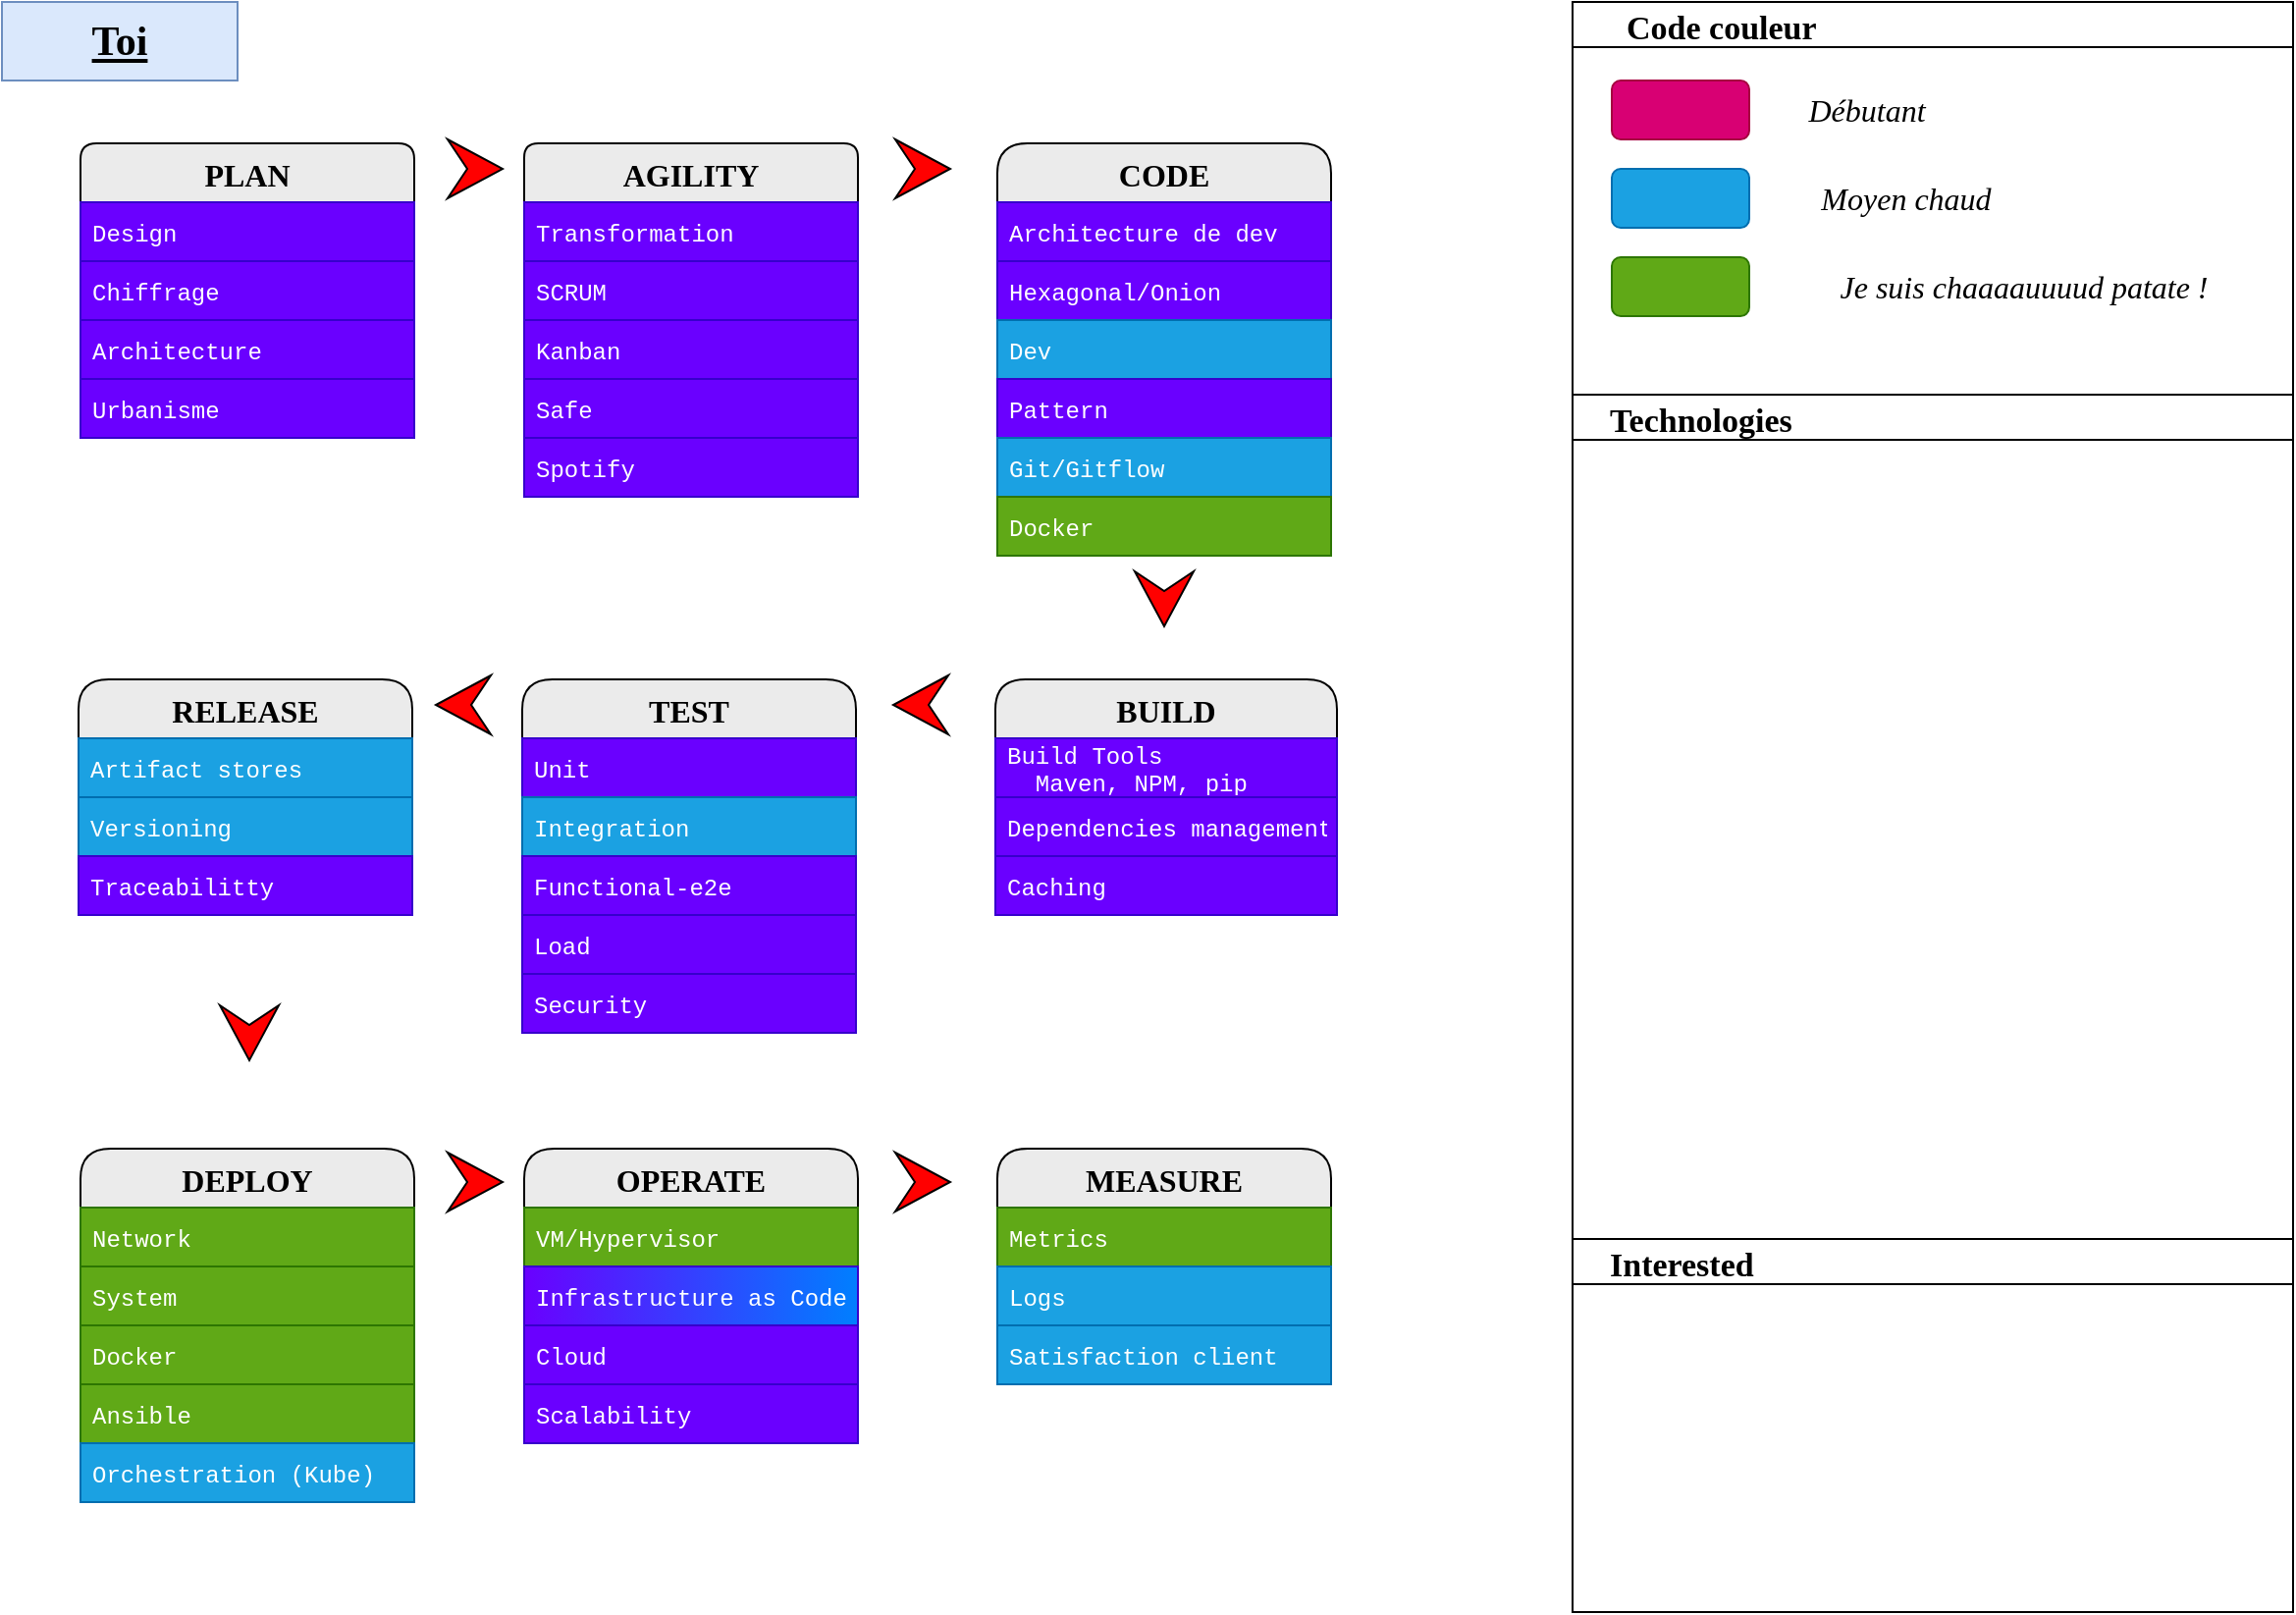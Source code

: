 <mxfile version="24.7.10">
  <diagram id="kMmrc_pHaWpTOWDPX01H" name="Page-1">
    <mxGraphModel dx="1344" dy="780" grid="1" gridSize="10" guides="1" tooltips="1" connect="1" arrows="1" fold="1" page="1" pageScale="1" pageWidth="1169" pageHeight="827" math="0" shadow="0">
      <root>
        <mxCell id="0" />
        <mxCell id="1" parent="0" />
        <mxCell id="ixnwg4KhV-Q-lFp1H0U2-16" value="Toi" style="rounded=0;whiteSpace=wrap;html=1;labelBackgroundColor=none;fontFamily=Verdana;fontSize=21;fillColor=#dae8fc;fontStyle=5;strokeColor=#6c8ebf;" parent="1" vertex="1">
          <mxGeometry width="120" height="40" as="geometry" />
        </mxCell>
        <mxCell id="ixnwg4KhV-Q-lFp1H0U2-1" value="PLAN" style="swimlane;fontStyle=1;childLayout=stackLayout;horizontal=1;startSize=30;horizontalStack=0;resizeParent=1;resizeParentMax=0;resizeLast=0;collapsible=1;marginBottom=0;fontFamily=Comic Sans MS;rounded=1;arcSize=9;labelBackgroundColor=none;fillColor=#EBEBEB;fontSize=16;expand=1;" parent="1" vertex="1">
          <mxGeometry x="40" y="72" width="170" height="150" as="geometry">
            <mxRectangle x="40" y="72" width="170" height="30" as="alternateBounds" />
          </mxGeometry>
        </mxCell>
        <mxCell id="ixnwg4KhV-Q-lFp1H0U2-2" value="Design" style="text;align=left;verticalAlign=middle;spacingLeft=4;spacingRight=4;overflow=hidden;points=[[0,0.5],[1,0.5]];portConstraint=eastwest;rotatable=0;fontFamily=Courier New;fillColor=#6a00ff;fontColor=#ffffff;strokeColor=#3700CC;" parent="ixnwg4KhV-Q-lFp1H0U2-1" vertex="1">
          <mxGeometry y="30" width="170" height="30" as="geometry" />
        </mxCell>
        <mxCell id="ixnwg4KhV-Q-lFp1H0U2-3" value="Chiffrage" style="text;align=left;verticalAlign=middle;spacingLeft=4;spacingRight=4;overflow=hidden;points=[[0,0.5],[1,0.5]];portConstraint=eastwest;rotatable=0;fontFamily=Courier New;fillColor=#6a00ff;fontColor=#ffffff;strokeColor=#3700CC;" parent="ixnwg4KhV-Q-lFp1H0U2-1" vertex="1">
          <mxGeometry y="60" width="170" height="30" as="geometry" />
        </mxCell>
        <mxCell id="ixnwg4KhV-Q-lFp1H0U2-4" value="Architecture" style="text;align=left;verticalAlign=middle;spacingLeft=4;spacingRight=4;overflow=hidden;points=[[0,0.5],[1,0.5]];portConstraint=eastwest;rotatable=0;fontFamily=Courier New;fillColor=#6a00ff;fontColor=#ffffff;strokeColor=#3700CC;" parent="ixnwg4KhV-Q-lFp1H0U2-1" vertex="1">
          <mxGeometry y="90" width="170" height="30" as="geometry" />
        </mxCell>
        <mxCell id="ixnwg4KhV-Q-lFp1H0U2-64" value="Urbanisme" style="text;strokeColor=#3700CC;fillColor=#6a00ff;align=left;verticalAlign=middle;spacingLeft=4;spacingRight=4;overflow=hidden;points=[[0,0.5],[1,0.5]];portConstraint=eastwest;rotatable=0;fontFamily=Courier New;fontColor=#ffffff;" parent="ixnwg4KhV-Q-lFp1H0U2-1" vertex="1">
          <mxGeometry y="120" width="170" height="30" as="geometry" />
        </mxCell>
        <mxCell id="ixnwg4KhV-Q-lFp1H0U2-8" value="AGILITY" style="swimlane;fontStyle=1;childLayout=stackLayout;horizontal=1;startSize=30;horizontalStack=0;resizeParent=1;resizeParentMax=0;resizeLast=0;collapsible=1;marginBottom=0;fontFamily=Comic Sans MS;rounded=1;arcSize=8;labelBackgroundColor=none;fillColor=#EBEBEB;fontSize=16;" parent="1" vertex="1">
          <mxGeometry x="266" y="72" width="170" height="180" as="geometry">
            <mxRectangle x="266" y="72" width="170" height="30" as="alternateBounds" />
          </mxGeometry>
        </mxCell>
        <mxCell id="ixnwg4KhV-Q-lFp1H0U2-9" value="Transformation" style="text;align=left;verticalAlign=middle;spacingLeft=4;spacingRight=4;overflow=hidden;points=[[0,0.5],[1,0.5]];portConstraint=eastwest;rotatable=0;fontFamily=Courier New;fillColor=#6a00ff;fontColor=#ffffff;strokeColor=#3700CC;" parent="ixnwg4KhV-Q-lFp1H0U2-8" vertex="1">
          <mxGeometry y="30" width="170" height="30" as="geometry" />
        </mxCell>
        <mxCell id="ixnwg4KhV-Q-lFp1H0U2-10" value="SCRUM" style="text;strokeColor=#3700CC;fillColor=#6a00ff;align=left;verticalAlign=middle;spacingLeft=4;spacingRight=4;overflow=hidden;points=[[0,0.5],[1,0.5]];portConstraint=eastwest;rotatable=0;fontFamily=Courier New;fontColor=#ffffff;" parent="ixnwg4KhV-Q-lFp1H0U2-8" vertex="1">
          <mxGeometry y="60" width="170" height="30" as="geometry" />
        </mxCell>
        <mxCell id="ixnwg4KhV-Q-lFp1H0U2-11" value="Kanban" style="text;strokeColor=#3700CC;fillColor=#6a00ff;align=left;verticalAlign=middle;spacingLeft=4;spacingRight=4;overflow=hidden;points=[[0,0.5],[1,0.5]];portConstraint=eastwest;rotatable=0;fontFamily=Courier New;fontColor=#ffffff;" parent="ixnwg4KhV-Q-lFp1H0U2-8" vertex="1">
          <mxGeometry y="90" width="170" height="30" as="geometry" />
        </mxCell>
        <mxCell id="9jRTiIgXsqKNJMJhj4nr-1" value="Safe" style="text;strokeColor=#3700CC;fillColor=#6a00ff;align=left;verticalAlign=middle;spacingLeft=4;spacingRight=4;overflow=hidden;points=[[0,0.5],[1,0.5]];portConstraint=eastwest;rotatable=0;fontFamily=Courier New;fontColor=#ffffff;" parent="ixnwg4KhV-Q-lFp1H0U2-8" vertex="1">
          <mxGeometry y="120" width="170" height="30" as="geometry" />
        </mxCell>
        <mxCell id="9jRTiIgXsqKNJMJhj4nr-2" value="Spotify" style="text;strokeColor=#3700CC;fillColor=#6a00ff;align=left;verticalAlign=middle;spacingLeft=4;spacingRight=4;overflow=hidden;points=[[0,0.5],[1,0.5]];portConstraint=eastwest;rotatable=0;fontFamily=Courier New;fontColor=#ffffff;" parent="ixnwg4KhV-Q-lFp1H0U2-8" vertex="1">
          <mxGeometry y="150" width="170" height="30" as="geometry" />
        </mxCell>
        <mxCell id="ixnwg4KhV-Q-lFp1H0U2-12" value="CODE" style="swimlane;fontStyle=1;childLayout=stackLayout;horizontal=1;startSize=30;horizontalStack=0;resizeParent=1;resizeParentMax=0;resizeLast=0;collapsible=1;marginBottom=0;fontFamily=Comic Sans MS;rounded=1;arcSize=17;labelBackgroundColor=none;fillColor=#EBEBEB;fontSize=16;" parent="1" vertex="1">
          <mxGeometry x="507" y="72" width="170" height="210" as="geometry">
            <mxRectangle x="507" y="72" width="170" height="30" as="alternateBounds" />
          </mxGeometry>
        </mxCell>
        <mxCell id="ixnwg4KhV-Q-lFp1H0U2-13" value="Architecture de dev" style="text;align=left;verticalAlign=middle;spacingLeft=4;spacingRight=4;overflow=hidden;points=[[0,0.5],[1,0.5]];portConstraint=eastwest;rotatable=0;fontFamily=Courier New;fillColor=#6a00ff;fontColor=#ffffff;strokeColor=#3700CC;" parent="ixnwg4KhV-Q-lFp1H0U2-12" vertex="1">
          <mxGeometry y="30" width="170" height="30" as="geometry" />
        </mxCell>
        <mxCell id="ixnwg4KhV-Q-lFp1H0U2-14" value="Hexagonal/Onion" style="text;strokeColor=#3700CC;fillColor=#6a00ff;align=left;verticalAlign=middle;spacingLeft=4;spacingRight=4;overflow=hidden;points=[[0,0.5],[1,0.5]];portConstraint=eastwest;rotatable=0;fontFamily=Courier New;fontColor=#ffffff;" parent="ixnwg4KhV-Q-lFp1H0U2-12" vertex="1">
          <mxGeometry y="60" width="170" height="30" as="geometry" />
        </mxCell>
        <mxCell id="ixnwg4KhV-Q-lFp1H0U2-15" value="Dev" style="text;strokeColor=#006EAF;fillColor=#1ba1e2;align=left;verticalAlign=middle;spacingLeft=4;spacingRight=4;overflow=hidden;points=[[0,0.5],[1,0.5]];portConstraint=eastwest;rotatable=0;fontFamily=Courier New;fontColor=#ffffff;" parent="ixnwg4KhV-Q-lFp1H0U2-12" vertex="1">
          <mxGeometry y="90" width="170" height="30" as="geometry" />
        </mxCell>
        <mxCell id="9jRTiIgXsqKNJMJhj4nr-3" value="Pattern" style="text;strokeColor=#3700CC;fillColor=#6a00ff;align=left;verticalAlign=middle;spacingLeft=4;spacingRight=4;overflow=hidden;points=[[0,0.5],[1,0.5]];portConstraint=eastwest;rotatable=0;fontFamily=Courier New;fontColor=#ffffff;" parent="ixnwg4KhV-Q-lFp1H0U2-12" vertex="1">
          <mxGeometry y="120" width="170" height="30" as="geometry" />
        </mxCell>
        <mxCell id="9jRTiIgXsqKNJMJhj4nr-4" value="Git/Gitflow" style="text;strokeColor=#006EAF;fillColor=#1ba1e2;align=left;verticalAlign=middle;spacingLeft=4;spacingRight=4;overflow=hidden;points=[[0,0.5],[1,0.5]];portConstraint=eastwest;rotatable=0;fontFamily=Courier New;fontColor=#ffffff;" parent="ixnwg4KhV-Q-lFp1H0U2-12" vertex="1">
          <mxGeometry y="150" width="170" height="30" as="geometry" />
        </mxCell>
        <mxCell id="9jRTiIgXsqKNJMJhj4nr-5" value="Docker" style="text;strokeColor=#2D7600;fillColor=#60a917;align=left;verticalAlign=middle;spacingLeft=4;spacingRight=4;overflow=hidden;points=[[0,0.5],[1,0.5]];portConstraint=eastwest;rotatable=0;fontFamily=Courier New;fontColor=#ffffff;" parent="ixnwg4KhV-Q-lFp1H0U2-12" vertex="1">
          <mxGeometry y="180" width="170" height="30" as="geometry" />
        </mxCell>
        <mxCell id="ixnwg4KhV-Q-lFp1H0U2-27" value="" style="html=1;shadow=0;dashed=0;align=center;verticalAlign=middle;shape=mxgraph.arrows2.arrow;dy=0;dx=30;notch=10;rounded=1;labelBackgroundColor=#FF0000;sketch=0;fontFamily=Verdana;fontSize=21;fontColor=#FF0000;fillColor=#FF0000;" parent="1" vertex="1">
          <mxGeometry x="227" y="70" width="28" height="30" as="geometry" />
        </mxCell>
        <mxCell id="ixnwg4KhV-Q-lFp1H0U2-29" value="" style="html=1;shadow=0;dashed=0;align=center;verticalAlign=middle;shape=mxgraph.arrows2.arrow;dy=0;dx=30;notch=10;rounded=1;labelBackgroundColor=#FF0000;sketch=0;fontFamily=Verdana;fontSize=21;fontColor=#FF0000;fillColor=#FF0000;" parent="1" vertex="1">
          <mxGeometry x="455" y="70" width="28" height="30" as="geometry" />
        </mxCell>
        <mxCell id="ixnwg4KhV-Q-lFp1H0U2-30" value="RELEASE" style="swimlane;fontStyle=1;childLayout=stackLayout;horizontal=1;startSize=30;horizontalStack=0;resizeParent=1;resizeParentMax=0;resizeLast=0;collapsible=1;marginBottom=0;fontFamily=Comic Sans MS;rounded=1;arcSize=17;labelBackgroundColor=none;fillColor=#EBEBEB;fontSize=16;" parent="1" vertex="1">
          <mxGeometry x="39" y="345" width="170" height="120" as="geometry">
            <mxRectangle x="39" y="345" width="170" height="30" as="alternateBounds" />
          </mxGeometry>
        </mxCell>
        <mxCell id="ixnwg4KhV-Q-lFp1H0U2-31" value="Artifact stores" style="text;align=left;verticalAlign=middle;spacingLeft=4;spacingRight=4;overflow=hidden;points=[[0,0.5],[1,0.5]];portConstraint=eastwest;rotatable=0;fontFamily=Courier New;fillColor=#1ba1e2;fontColor=#ffffff;strokeColor=#006EAF;" parent="ixnwg4KhV-Q-lFp1H0U2-30" vertex="1">
          <mxGeometry y="30" width="170" height="30" as="geometry" />
        </mxCell>
        <mxCell id="ixnwg4KhV-Q-lFp1H0U2-32" value="Versioning" style="text;strokeColor=#006EAF;fillColor=#1ba1e2;align=left;verticalAlign=middle;spacingLeft=4;spacingRight=4;overflow=hidden;points=[[0,0.5],[1,0.5]];portConstraint=eastwest;rotatable=0;fontFamily=Courier New;fontColor=#ffffff;" parent="ixnwg4KhV-Q-lFp1H0U2-30" vertex="1">
          <mxGeometry y="60" width="170" height="30" as="geometry" />
        </mxCell>
        <mxCell id="ixnwg4KhV-Q-lFp1H0U2-33" value="Traceabilitty" style="text;strokeColor=#3700CC;fillColor=#6a00ff;align=left;verticalAlign=middle;spacingLeft=4;spacingRight=4;overflow=hidden;points=[[0,0.5],[1,0.5]];portConstraint=eastwest;rotatable=0;fontFamily=Courier New;fontColor=#ffffff;" parent="ixnwg4KhV-Q-lFp1H0U2-30" vertex="1">
          <mxGeometry y="90" width="170" height="30" as="geometry" />
        </mxCell>
        <mxCell id="ixnwg4KhV-Q-lFp1H0U2-34" value="TEST" style="swimlane;fontStyle=1;childLayout=stackLayout;horizontal=1;startSize=30;horizontalStack=0;resizeParent=1;resizeParentMax=0;resizeLast=0;collapsible=1;marginBottom=0;fontFamily=Comic Sans MS;rounded=1;arcSize=17;labelBackgroundColor=none;fillColor=#EBEBEB;fontSize=16;" parent="1" vertex="1">
          <mxGeometry x="265" y="345" width="170" height="180" as="geometry">
            <mxRectangle x="265" y="345" width="170" height="30" as="alternateBounds" />
          </mxGeometry>
        </mxCell>
        <mxCell id="ixnwg4KhV-Q-lFp1H0U2-35" value="Unit" style="text;align=left;verticalAlign=middle;spacingLeft=4;spacingRight=4;overflow=hidden;points=[[0,0.5],[1,0.5]];portConstraint=eastwest;rotatable=0;fontFamily=Courier New;fillColor=#6a00ff;fontColor=#ffffff;strokeColor=#3700CC;" parent="ixnwg4KhV-Q-lFp1H0U2-34" vertex="1">
          <mxGeometry y="30" width="170" height="30" as="geometry" />
        </mxCell>
        <mxCell id="ixnwg4KhV-Q-lFp1H0U2-36" value="Integration" style="text;strokeColor=#006EAF;fillColor=#1ba1e2;align=left;verticalAlign=middle;spacingLeft=4;spacingRight=4;overflow=hidden;points=[[0,0.5],[1,0.5]];portConstraint=eastwest;rotatable=0;fontFamily=Courier New;fontColor=#ffffff;" parent="ixnwg4KhV-Q-lFp1H0U2-34" vertex="1">
          <mxGeometry y="60" width="170" height="30" as="geometry" />
        </mxCell>
        <mxCell id="ixnwg4KhV-Q-lFp1H0U2-37" value="Functional-e2e" style="text;strokeColor=#3700CC;fillColor=#6a00ff;align=left;verticalAlign=middle;spacingLeft=4;spacingRight=4;overflow=hidden;points=[[0,0.5],[1,0.5]];portConstraint=eastwest;rotatable=0;fontFamily=Courier New;fontColor=#ffffff;" parent="ixnwg4KhV-Q-lFp1H0U2-34" vertex="1">
          <mxGeometry y="90" width="170" height="30" as="geometry" />
        </mxCell>
        <mxCell id="9jRTiIgXsqKNJMJhj4nr-6" value="Load" style="text;strokeColor=#3700CC;fillColor=#6a00ff;align=left;verticalAlign=middle;spacingLeft=4;spacingRight=4;overflow=hidden;points=[[0,0.5],[1,0.5]];portConstraint=eastwest;rotatable=0;fontFamily=Courier New;fontColor=#ffffff;" parent="ixnwg4KhV-Q-lFp1H0U2-34" vertex="1">
          <mxGeometry y="120" width="170" height="30" as="geometry" />
        </mxCell>
        <mxCell id="9jRTiIgXsqKNJMJhj4nr-7" value="Security" style="text;strokeColor=#3700CC;fillColor=#6a00ff;align=left;verticalAlign=middle;spacingLeft=4;spacingRight=4;overflow=hidden;points=[[0,0.5],[1,0.5]];portConstraint=eastwest;rotatable=0;fontFamily=Courier New;fontColor=#ffffff;" parent="ixnwg4KhV-Q-lFp1H0U2-34" vertex="1">
          <mxGeometry y="150" width="170" height="30" as="geometry" />
        </mxCell>
        <mxCell id="ixnwg4KhV-Q-lFp1H0U2-38" value="BUILD" style="swimlane;fontStyle=1;childLayout=stackLayout;horizontal=1;startSize=30;horizontalStack=0;resizeParent=1;resizeParentMax=0;resizeLast=0;collapsible=1;marginBottom=0;fontFamily=Comic Sans MS;rounded=1;arcSize=17;labelBackgroundColor=none;fillColor=#EBEBEB;fontSize=16;" parent="1" vertex="1">
          <mxGeometry x="506" y="345" width="174" height="120" as="geometry">
            <mxRectangle x="506" y="345" width="170" height="30" as="alternateBounds" />
          </mxGeometry>
        </mxCell>
        <mxCell id="ixnwg4KhV-Q-lFp1H0U2-39" value="Build Tools&#xa;  Maven, NPM, pip" style="text;align=left;verticalAlign=middle;spacingLeft=4;spacingRight=4;overflow=hidden;points=[[0,0.5],[1,0.5]];portConstraint=eastwest;rotatable=0;fontFamily=Courier New;fillColor=#6a00ff;fontColor=#ffffff;strokeColor=#3700CC;" parent="ixnwg4KhV-Q-lFp1H0U2-38" vertex="1">
          <mxGeometry y="30" width="174" height="30" as="geometry" />
        </mxCell>
        <mxCell id="ixnwg4KhV-Q-lFp1H0U2-40" value="Dependencies management" style="text;strokeColor=#3700CC;fillColor=#6a00ff;align=left;verticalAlign=middle;spacingLeft=4;spacingRight=4;overflow=hidden;points=[[0,0.5],[1,0.5]];portConstraint=eastwest;rotatable=0;fontFamily=Courier New;fontColor=#ffffff;" parent="ixnwg4KhV-Q-lFp1H0U2-38" vertex="1">
          <mxGeometry y="60" width="174" height="30" as="geometry" />
        </mxCell>
        <mxCell id="ixnwg4KhV-Q-lFp1H0U2-41" value="Caching" style="text;strokeColor=#3700CC;fillColor=#6a00ff;align=left;verticalAlign=middle;spacingLeft=4;spacingRight=4;overflow=hidden;points=[[0,0.5],[1,0.5]];portConstraint=eastwest;rotatable=0;fontFamily=Courier New;fontColor=#ffffff;" parent="ixnwg4KhV-Q-lFp1H0U2-38" vertex="1">
          <mxGeometry y="90" width="174" height="30" as="geometry" />
        </mxCell>
        <mxCell id="ixnwg4KhV-Q-lFp1H0U2-42" value="DEPLOY" style="swimlane;fontStyle=1;childLayout=stackLayout;horizontal=1;startSize=30;horizontalStack=0;resizeParent=1;resizeParentMax=0;resizeLast=0;collapsible=1;marginBottom=0;fontFamily=Comic Sans MS;rounded=1;arcSize=17;labelBackgroundColor=none;fillColor=#EBEBEB;fontSize=16;" parent="1" vertex="1">
          <mxGeometry x="40" y="584" width="170" height="180" as="geometry">
            <mxRectangle x="40" y="584" width="170" height="30" as="alternateBounds" />
          </mxGeometry>
        </mxCell>
        <mxCell id="ixnwg4KhV-Q-lFp1H0U2-43" value="Network" style="text;align=left;verticalAlign=middle;spacingLeft=4;spacingRight=4;overflow=hidden;points=[[0,0.5],[1,0.5]];portConstraint=eastwest;rotatable=0;fontFamily=Courier New;fillColor=#60a917;fontColor=#ffffff;strokeColor=#2D7600;" parent="ixnwg4KhV-Q-lFp1H0U2-42" vertex="1">
          <mxGeometry y="30" width="170" height="30" as="geometry" />
        </mxCell>
        <mxCell id="ixnwg4KhV-Q-lFp1H0U2-44" value="System" style="text;strokeColor=#2D7600;fillColor=#60a917;align=left;verticalAlign=middle;spacingLeft=4;spacingRight=4;overflow=hidden;points=[[0,0.5],[1,0.5]];portConstraint=eastwest;rotatable=0;fontFamily=Courier New;fontColor=#ffffff;" parent="ixnwg4KhV-Q-lFp1H0U2-42" vertex="1">
          <mxGeometry y="60" width="170" height="30" as="geometry" />
        </mxCell>
        <mxCell id="ixnwg4KhV-Q-lFp1H0U2-45" value="Docker" style="text;strokeColor=#2D7600;fillColor=#60a917;align=left;verticalAlign=middle;spacingLeft=4;spacingRight=4;overflow=hidden;points=[[0,0.5],[1,0.5]];portConstraint=eastwest;rotatable=0;fontFamily=Courier New;fontColor=#ffffff;" parent="ixnwg4KhV-Q-lFp1H0U2-42" vertex="1">
          <mxGeometry y="90" width="170" height="30" as="geometry" />
        </mxCell>
        <mxCell id="9jRTiIgXsqKNJMJhj4nr-9" value="Ansible" style="text;strokeColor=#2D7600;fillColor=#60a917;align=left;verticalAlign=middle;spacingLeft=4;spacingRight=4;overflow=hidden;points=[[0,0.5],[1,0.5]];portConstraint=eastwest;rotatable=0;fontFamily=Courier New;fontColor=#ffffff;" parent="ixnwg4KhV-Q-lFp1H0U2-42" vertex="1">
          <mxGeometry y="120" width="170" height="30" as="geometry" />
        </mxCell>
        <mxCell id="9jRTiIgXsqKNJMJhj4nr-10" value="Orchestration (Kube)" style="text;strokeColor=#006EAF;fillColor=#1ba1e2;align=left;verticalAlign=middle;spacingLeft=4;spacingRight=4;overflow=hidden;points=[[0,0.5],[1,0.5]];portConstraint=eastwest;rotatable=0;fontFamily=Courier New;fontColor=#ffffff;" parent="ixnwg4KhV-Q-lFp1H0U2-42" vertex="1">
          <mxGeometry y="150" width="170" height="30" as="geometry" />
        </mxCell>
        <mxCell id="ixnwg4KhV-Q-lFp1H0U2-46" value="OPERATE" style="swimlane;fontStyle=1;childLayout=stackLayout;horizontal=1;startSize=30;horizontalStack=0;resizeParent=1;resizeParentMax=0;resizeLast=0;collapsible=1;marginBottom=0;fontFamily=Comic Sans MS;rounded=1;arcSize=17;labelBackgroundColor=none;fillColor=#EBEBEB;fontSize=16;" parent="1" vertex="1">
          <mxGeometry x="266" y="584" width="170" height="150" as="geometry">
            <mxRectangle x="266" y="584" width="170" height="30" as="alternateBounds" />
          </mxGeometry>
        </mxCell>
        <mxCell id="ixnwg4KhV-Q-lFp1H0U2-47" value="VM/Hypervisor" style="text;align=left;verticalAlign=middle;spacingLeft=4;spacingRight=4;overflow=hidden;points=[[0,0.5],[1,0.5]];portConstraint=eastwest;rotatable=0;fontFamily=Courier New;fillColor=#60a917;fontColor=#ffffff;strokeColor=#2D7600;" parent="ixnwg4KhV-Q-lFp1H0U2-46" vertex="1">
          <mxGeometry y="30" width="170" height="30" as="geometry" />
        </mxCell>
        <mxCell id="ixnwg4KhV-Q-lFp1H0U2-48" value="Infrastructure as Code" style="text;strokeColor=#3700CC;fillColor=#6a00ff;align=left;verticalAlign=middle;spacingLeft=4;spacingRight=4;overflow=hidden;points=[[0,0.5],[1,0.5]];portConstraint=eastwest;rotatable=0;fontFamily=Courier New;fontColor=#ffffff;gradientColor=#007FFF;gradientDirection=east;" parent="ixnwg4KhV-Q-lFp1H0U2-46" vertex="1">
          <mxGeometry y="60" width="170" height="30" as="geometry" />
        </mxCell>
        <mxCell id="ixnwg4KhV-Q-lFp1H0U2-49" value="Cloud" style="text;strokeColor=#3700CC;fillColor=#6a00ff;align=left;verticalAlign=middle;spacingLeft=4;spacingRight=4;overflow=hidden;points=[[0,0.5],[1,0.5]];portConstraint=eastwest;rotatable=0;fontFamily=Courier New;fontColor=#ffffff;" parent="ixnwg4KhV-Q-lFp1H0U2-46" vertex="1">
          <mxGeometry y="90" width="170" height="30" as="geometry" />
        </mxCell>
        <mxCell id="9jRTiIgXsqKNJMJhj4nr-11" value="Scalability" style="text;strokeColor=#3700CC;fillColor=#6a00ff;align=left;verticalAlign=middle;spacingLeft=4;spacingRight=4;overflow=hidden;points=[[0,0.5],[1,0.5]];portConstraint=eastwest;rotatable=0;fontFamily=Courier New;fontColor=#ffffff;" parent="ixnwg4KhV-Q-lFp1H0U2-46" vertex="1">
          <mxGeometry y="120" width="170" height="30" as="geometry" />
        </mxCell>
        <mxCell id="ixnwg4KhV-Q-lFp1H0U2-50" value="MEASURE" style="swimlane;fontStyle=1;childLayout=stackLayout;horizontal=1;startSize=30;horizontalStack=0;resizeParent=1;resizeParentMax=0;resizeLast=0;collapsible=1;marginBottom=0;fontFamily=Comic Sans MS;rounded=1;arcSize=17;labelBackgroundColor=none;fillColor=#EBEBEB;fontSize=16;" parent="1" vertex="1">
          <mxGeometry x="507" y="584" width="170" height="120" as="geometry">
            <mxRectangle x="507" y="584" width="170" height="30" as="alternateBounds" />
          </mxGeometry>
        </mxCell>
        <mxCell id="ixnwg4KhV-Q-lFp1H0U2-51" value="Metrics" style="text;align=left;verticalAlign=middle;spacingLeft=4;spacingRight=4;overflow=hidden;points=[[0,0.5],[1,0.5]];portConstraint=eastwest;rotatable=0;fontFamily=Courier New;fillColor=#60a917;fontColor=#ffffff;strokeColor=#2D7600;" parent="ixnwg4KhV-Q-lFp1H0U2-50" vertex="1">
          <mxGeometry y="30" width="170" height="30" as="geometry" />
        </mxCell>
        <mxCell id="ixnwg4KhV-Q-lFp1H0U2-52" value="Logs" style="text;strokeColor=#006EAF;fillColor=#1ba1e2;align=left;verticalAlign=middle;spacingLeft=4;spacingRight=4;overflow=hidden;points=[[0,0.5],[1,0.5]];portConstraint=eastwest;rotatable=0;fontFamily=Courier New;fontColor=#ffffff;" parent="ixnwg4KhV-Q-lFp1H0U2-50" vertex="1">
          <mxGeometry y="60" width="170" height="30" as="geometry" />
        </mxCell>
        <mxCell id="ixnwg4KhV-Q-lFp1H0U2-53" value="Satisfaction client" style="text;strokeColor=#006EAF;fillColor=#1ba1e2;align=left;verticalAlign=middle;spacingLeft=4;spacingRight=4;overflow=hidden;points=[[0,0.5],[1,0.5]];portConstraint=eastwest;rotatable=0;fontFamily=Courier New;fontColor=#ffffff;" parent="ixnwg4KhV-Q-lFp1H0U2-50" vertex="1">
          <mxGeometry y="90" width="170" height="30" as="geometry" />
        </mxCell>
        <mxCell id="ixnwg4KhV-Q-lFp1H0U2-54" value="" style="html=1;shadow=0;dashed=0;align=center;verticalAlign=middle;shape=mxgraph.arrows2.arrow;dy=0;dx=30;notch=10;rounded=1;labelBackgroundColor=#FF0000;sketch=0;fontFamily=Verdana;fontSize=21;fontColor=#FF0000;fillColor=#FF0000;" parent="1" vertex="1">
          <mxGeometry x="227" y="586" width="28" height="30" as="geometry" />
        </mxCell>
        <mxCell id="ixnwg4KhV-Q-lFp1H0U2-55" value="" style="html=1;shadow=0;dashed=0;align=center;verticalAlign=middle;shape=mxgraph.arrows2.arrow;dy=0;dx=30;notch=10;rounded=1;labelBackgroundColor=#FF0000;sketch=0;fontFamily=Verdana;fontSize=21;fontColor=#FF0000;fillColor=#FF0000;" parent="1" vertex="1">
          <mxGeometry x="455" y="586" width="28" height="30" as="geometry" />
        </mxCell>
        <mxCell id="ixnwg4KhV-Q-lFp1H0U2-56" value="" style="html=1;shadow=0;dashed=0;align=center;verticalAlign=middle;shape=mxgraph.arrows2.arrow;dy=0;dx=30;notch=10;rounded=1;labelBackgroundColor=#FF0000;sketch=0;fontFamily=Verdana;fontSize=21;fontColor=#FF0000;fillColor=#FF0000;flipH=1;" parent="1" vertex="1">
          <mxGeometry x="454" y="343" width="28" height="30" as="geometry" />
        </mxCell>
        <mxCell id="ixnwg4KhV-Q-lFp1H0U2-57" value="" style="html=1;shadow=0;dashed=0;align=center;verticalAlign=middle;shape=mxgraph.arrows2.arrow;dy=0;dx=30;notch=10;rounded=1;labelBackgroundColor=#FF0000;sketch=0;fontFamily=Verdana;fontSize=21;fontColor=#FF0000;fillColor=#FF0000;flipH=1;" parent="1" vertex="1">
          <mxGeometry x="221" y="343" width="28" height="30" as="geometry" />
        </mxCell>
        <mxCell id="ixnwg4KhV-Q-lFp1H0U2-58" value="" style="html=1;shadow=0;dashed=0;align=center;verticalAlign=middle;shape=mxgraph.arrows2.arrow;dy=0;dx=30;notch=10;rounded=1;labelBackgroundColor=#FF0000;sketch=0;fontFamily=Verdana;fontSize=21;fontColor=#FF0000;fillColor=#FF0000;direction=south;" parent="1" vertex="1">
          <mxGeometry x="577" y="290" width="30" height="28" as="geometry" />
        </mxCell>
        <mxCell id="ixnwg4KhV-Q-lFp1H0U2-59" value="" style="html=1;shadow=0;dashed=0;align=center;verticalAlign=middle;shape=mxgraph.arrows2.arrow;dy=0;dx=30;notch=10;rounded=1;labelBackgroundColor=#FF0000;sketch=0;fontFamily=Verdana;fontSize=21;fontColor=#FF0000;fillColor=#FF0000;direction=south;" parent="1" vertex="1">
          <mxGeometry x="111" y="511" width="30" height="28" as="geometry" />
        </mxCell>
        <mxCell id="ixnwg4KhV-Q-lFp1H0U2-61" value="      Code couleur" style="swimlane;rounded=0;labelBackgroundColor=none;sketch=0;fontFamily=Verdana;fontSize=17;fontColor=#000000;fillColor=none;align=left;" parent="1" vertex="1">
          <mxGeometry x="800" width="367" height="200" as="geometry">
            <mxRectangle x="800" width="190" height="30" as="alternateBounds" />
          </mxGeometry>
        </mxCell>
        <mxCell id="9jRTiIgXsqKNJMJhj4nr-12" value="" style="rounded=1;whiteSpace=wrap;html=1;fillColor=#d80073;strokeColor=#A50040;fontColor=#ffffff;" parent="ixnwg4KhV-Q-lFp1H0U2-61" vertex="1">
          <mxGeometry x="20" y="40" width="70" height="30" as="geometry" />
        </mxCell>
        <mxCell id="9jRTiIgXsqKNJMJhj4nr-13" value="" style="rounded=1;whiteSpace=wrap;html=1;fillColor=#1ba1e2;fontColor=#ffffff;strokeColor=#006EAF;" parent="ixnwg4KhV-Q-lFp1H0U2-61" vertex="1">
          <mxGeometry x="20" y="85" width="70" height="30" as="geometry" />
        </mxCell>
        <mxCell id="9jRTiIgXsqKNJMJhj4nr-17" value="" style="rounded=1;whiteSpace=wrap;html=1;fillColor=#60a917;fontColor=#ffffff;strokeColor=#2D7600;" parent="ixnwg4KhV-Q-lFp1H0U2-61" vertex="1">
          <mxGeometry x="20" y="130" width="70" height="30" as="geometry" />
        </mxCell>
        <mxCell id="9jRTiIgXsqKNJMJhj4nr-18" value="Débutant" style="text;html=1;strokeColor=none;fillColor=none;align=center;verticalAlign=middle;whiteSpace=wrap;rounded=0;fontFamily=Georgia;fontSize=16;fontStyle=2" parent="ixnwg4KhV-Q-lFp1H0U2-61" vertex="1">
          <mxGeometry x="120" y="40" width="60" height="30" as="geometry" />
        </mxCell>
        <mxCell id="9jRTiIgXsqKNJMJhj4nr-19" value="Moyen chaud" style="text;html=1;strokeColor=none;fillColor=none;align=center;verticalAlign=middle;whiteSpace=wrap;rounded=0;fontFamily=Georgia;fontSize=16;fontStyle=2" parent="ixnwg4KhV-Q-lFp1H0U2-61" vertex="1">
          <mxGeometry x="120" y="85" width="100" height="30" as="geometry" />
        </mxCell>
        <mxCell id="9jRTiIgXsqKNJMJhj4nr-20" value="Je suis chaaaauuuud patate !" style="text;html=1;strokeColor=none;fillColor=none;align=center;verticalAlign=middle;whiteSpace=wrap;rounded=0;fontFamily=Georgia;fontSize=16;fontStyle=2" parent="ixnwg4KhV-Q-lFp1H0U2-61" vertex="1">
          <mxGeometry x="120" y="130" width="220" height="30" as="geometry" />
        </mxCell>
        <mxCell id="ixnwg4KhV-Q-lFp1H0U2-62" value="    Technologies" style="swimlane;rounded=0;labelBackgroundColor=none;sketch=0;fontFamily=Verdana;fontSize=17;fontColor=#000000;fillColor=none;align=left;" parent="1" vertex="1">
          <mxGeometry x="800" y="200" width="367" height="430" as="geometry">
            <mxRectangle x="800" y="200" width="180" height="30" as="alternateBounds" />
          </mxGeometry>
        </mxCell>
        <mxCell id="ixnwg4KhV-Q-lFp1H0U2-63" value="    Interested" style="swimlane;rounded=0;labelBackgroundColor=none;sketch=0;fontFamily=Verdana;fontSize=17;fontColor=#000000;fillColor=none;align=left;" parent="1" vertex="1">
          <mxGeometry x="800" y="630" width="367" height="190" as="geometry" />
        </mxCell>
      </root>
    </mxGraphModel>
  </diagram>
</mxfile>
